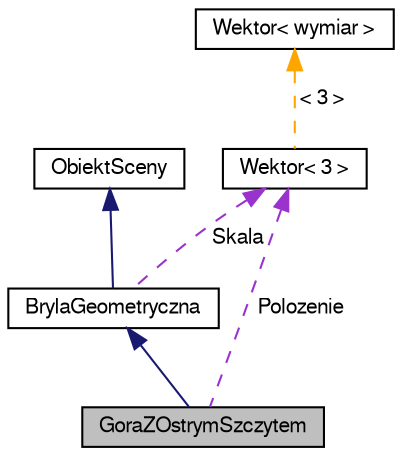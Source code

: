 digraph "GoraZOstrymSzczytem"
{
 // LATEX_PDF_SIZE
  edge [fontname="FreeSans",fontsize="10",labelfontname="FreeSans",labelfontsize="10"];
  node [fontname="FreeSans",fontsize="10",shape=record];
  Node1 [label="GoraZOstrymSzczytem",height=0.2,width=0.4,color="black", fillcolor="grey75", style="filled", fontcolor="black",tooltip="modeluje pojecie Gory z ostrym szczytem"];
  Node2 -> Node1 [dir="back",color="midnightblue",fontsize="10",style="solid",fontname="FreeSans"];
  Node2 [label="BrylaGeometryczna",height=0.2,width=0.4,color="black", fillcolor="white", style="filled",URL="$a00117.html",tooltip="modeluje pojecie Bryly geometrycznej"];
  Node3 -> Node2 [dir="back",color="midnightblue",fontsize="10",style="solid",fontname="FreeSans"];
  Node3 [label="ObiektSceny",height=0.2,width=0.4,color="black", fillcolor="white", style="filled",URL="$a00141.html",tooltip="modeluje pojecie Obiektu Sceny"];
  Node4 -> Node2 [dir="back",color="darkorchid3",fontsize="10",style="dashed",label=" Skala" ,fontname="FreeSans"];
  Node4 [label="Wektor\< 3 \>",height=0.2,width=0.4,color="black", fillcolor="white", style="filled",URL="$a00157.html",tooltip=" "];
  Node5 -> Node4 [dir="back",color="orange",fontsize="10",style="dashed",label=" \< 3 \>" ,fontname="FreeSans"];
  Node5 [label="Wektor\< wymiar \>",height=0.2,width=0.4,color="black", fillcolor="white", style="filled",URL="$a00157.html",tooltip="modeluje pojecie Wektora o dowolnym rozmiarze"];
  Node4 -> Node1 [dir="back",color="darkorchid3",fontsize="10",style="dashed",label=" Polozenie" ,fontname="FreeSans"];
}
